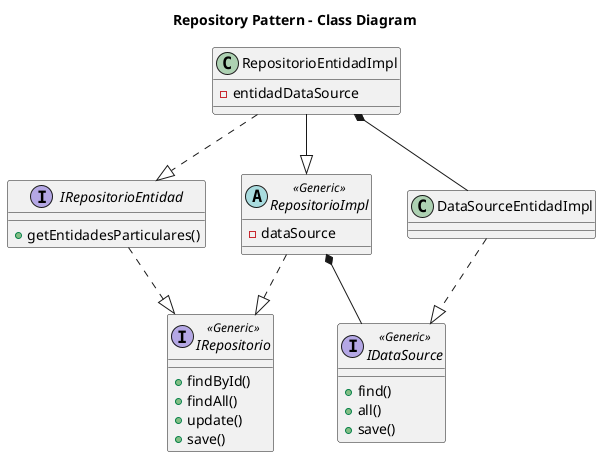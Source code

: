 @startuml CLASS_repository_def

title Repository Pattern - Class Diagram


interface IRepositorio << Generic >>{
    + findById()
    + findAll()
    + update()
    + save()
}
interface IRepositorioEntidad{
    + getEntidadesParticulares()
}
abstract RepositorioImpl << Generic >>{
    - dataSource
}
class RepositorioEntidadImpl{
    - entidadDataSource
}
interface IDataSource << Generic >>{
    + find()
    + all()
    + save()

}
class DataSourceEntidadImpl

DataSourceEntidadImpl ..|> IDataSource
IRepositorioEntidad ..|> IRepositorio
RepositorioImpl *-- IDataSource
RepositorioImpl ..|> IRepositorio
RepositorioEntidadImpl --|> RepositorioImpl
RepositorioEntidadImpl ..|> IRepositorioEntidad
RepositorioEntidadImpl *-- DataSourceEntidadImpl
@enduml